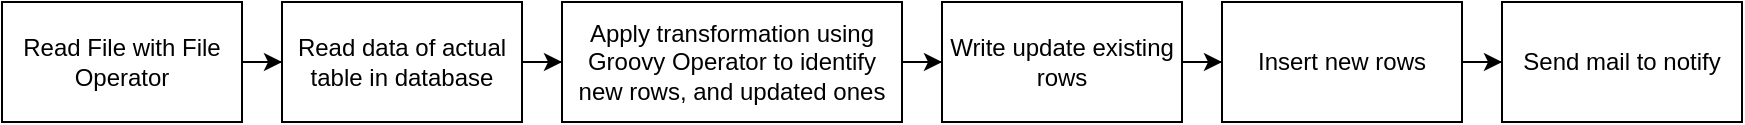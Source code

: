 <mxfile version="21.7.4" type="device">
  <diagram name="Página-1" id="IcqOuwOJz1CgvIPfQ3rY">
    <mxGraphModel dx="1461" dy="622" grid="1" gridSize="10" guides="1" tooltips="1" connect="1" arrows="1" fold="1" page="1" pageScale="1" pageWidth="827" pageHeight="1169" math="0" shadow="0">
      <root>
        <mxCell id="0" />
        <mxCell id="1" parent="0" />
        <mxCell id="CjgAfnbkM7CroxDSMDca-7" value="" style="edgeStyle=orthogonalEdgeStyle;rounded=0;orthogonalLoop=1;jettySize=auto;html=1;" edge="1" parent="1" source="CjgAfnbkM7CroxDSMDca-1" target="CjgAfnbkM7CroxDSMDca-6">
          <mxGeometry relative="1" as="geometry" />
        </mxCell>
        <mxCell id="CjgAfnbkM7CroxDSMDca-1" value="Read File with File Operator" style="rounded=0;whiteSpace=wrap;html=1;" vertex="1" parent="1">
          <mxGeometry x="80" y="180" width="120" height="60" as="geometry" />
        </mxCell>
        <mxCell id="CjgAfnbkM7CroxDSMDca-10" value="" style="edgeStyle=orthogonalEdgeStyle;rounded=0;orthogonalLoop=1;jettySize=auto;html=1;" edge="1" parent="1" source="CjgAfnbkM7CroxDSMDca-2" target="CjgAfnbkM7CroxDSMDca-9">
          <mxGeometry relative="1" as="geometry" />
        </mxCell>
        <mxCell id="CjgAfnbkM7CroxDSMDca-2" value="Apply transformation using Groovy Operator to identify new rows, and updated ones" style="whiteSpace=wrap;html=1;rounded=0;" vertex="1" parent="1">
          <mxGeometry x="360" y="180" width="170" height="60" as="geometry" />
        </mxCell>
        <mxCell id="CjgAfnbkM7CroxDSMDca-8" style="edgeStyle=orthogonalEdgeStyle;rounded=0;orthogonalLoop=1;jettySize=auto;html=1;" edge="1" parent="1" source="CjgAfnbkM7CroxDSMDca-6" target="CjgAfnbkM7CroxDSMDca-2">
          <mxGeometry relative="1" as="geometry" />
        </mxCell>
        <mxCell id="CjgAfnbkM7CroxDSMDca-6" value="Read data of actual table in database" style="rounded=0;whiteSpace=wrap;html=1;" vertex="1" parent="1">
          <mxGeometry x="220" y="180" width="120" height="60" as="geometry" />
        </mxCell>
        <mxCell id="CjgAfnbkM7CroxDSMDca-12" value="" style="edgeStyle=orthogonalEdgeStyle;rounded=0;orthogonalLoop=1;jettySize=auto;html=1;" edge="1" parent="1" source="CjgAfnbkM7CroxDSMDca-9" target="CjgAfnbkM7CroxDSMDca-11">
          <mxGeometry relative="1" as="geometry" />
        </mxCell>
        <mxCell id="CjgAfnbkM7CroxDSMDca-9" value="Write update existing rows" style="whiteSpace=wrap;html=1;rounded=0;" vertex="1" parent="1">
          <mxGeometry x="550" y="180" width="120" height="60" as="geometry" />
        </mxCell>
        <mxCell id="CjgAfnbkM7CroxDSMDca-14" value="" style="edgeStyle=orthogonalEdgeStyle;rounded=0;orthogonalLoop=1;jettySize=auto;html=1;" edge="1" parent="1" source="CjgAfnbkM7CroxDSMDca-11" target="CjgAfnbkM7CroxDSMDca-13">
          <mxGeometry relative="1" as="geometry" />
        </mxCell>
        <mxCell id="CjgAfnbkM7CroxDSMDca-11" value="Insert new rows" style="whiteSpace=wrap;html=1;rounded=0;" vertex="1" parent="1">
          <mxGeometry x="690" y="180" width="120" height="60" as="geometry" />
        </mxCell>
        <mxCell id="CjgAfnbkM7CroxDSMDca-13" value="Send mail to notify" style="whiteSpace=wrap;html=1;rounded=0;" vertex="1" parent="1">
          <mxGeometry x="830" y="180" width="120" height="60" as="geometry" />
        </mxCell>
      </root>
    </mxGraphModel>
  </diagram>
</mxfile>
